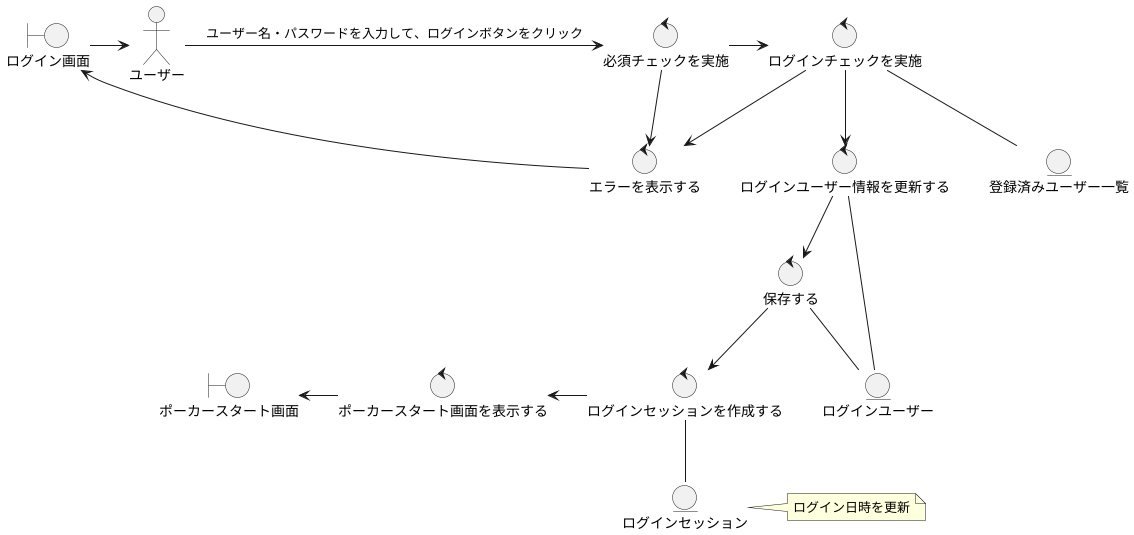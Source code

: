 @startuml

actor ユーザー

boundary ログイン画面
boundary ポーカースタート画面
control 必須チェックを実施
control ログインチェックを実施
control ログインセッションを作成する
control ポーカースタート画面を表示する
control ログインユーザー情報を更新する
control ログインセッションを作成する
control 保存する
control エラーを表示する
entity 登録済みユーザー一覧
entity ログインユーザー
entity ログインセッション


'基本コース
ログイン画面 -right-> ユーザー
ユーザー -right-> 必須チェックを実施 : ユーザー名・パスワードを入力して、ログインボタンをクリック
必須チェックを実施 -right-> ログインチェックを実施
ログインチェックを実施 -down-> ログインユーザー情報を更新する
note right : ログイン日時を更新
ログインユーザー情報を更新する -down-> 保存する
保存する -down-> ログインセッションを作成する
ログインセッションを作成する -left-> ポーカースタート画面を表示する
ポーカースタート画面を表示する -left-> ポーカースタート画面

ログインチェックを実施 -- 登録済みユーザー一覧
ログインユーザー情報を更新する -- ログインユーザー
保存する -- ログインユーザー
ログインセッションを作成する -- ログインセッション

'代替コース
必須チェックを実施 -down-> エラーを表示する
ログインチェックを実施 -down-> エラーを表示する

エラーを表示する -up-> ログイン画面


@enduml